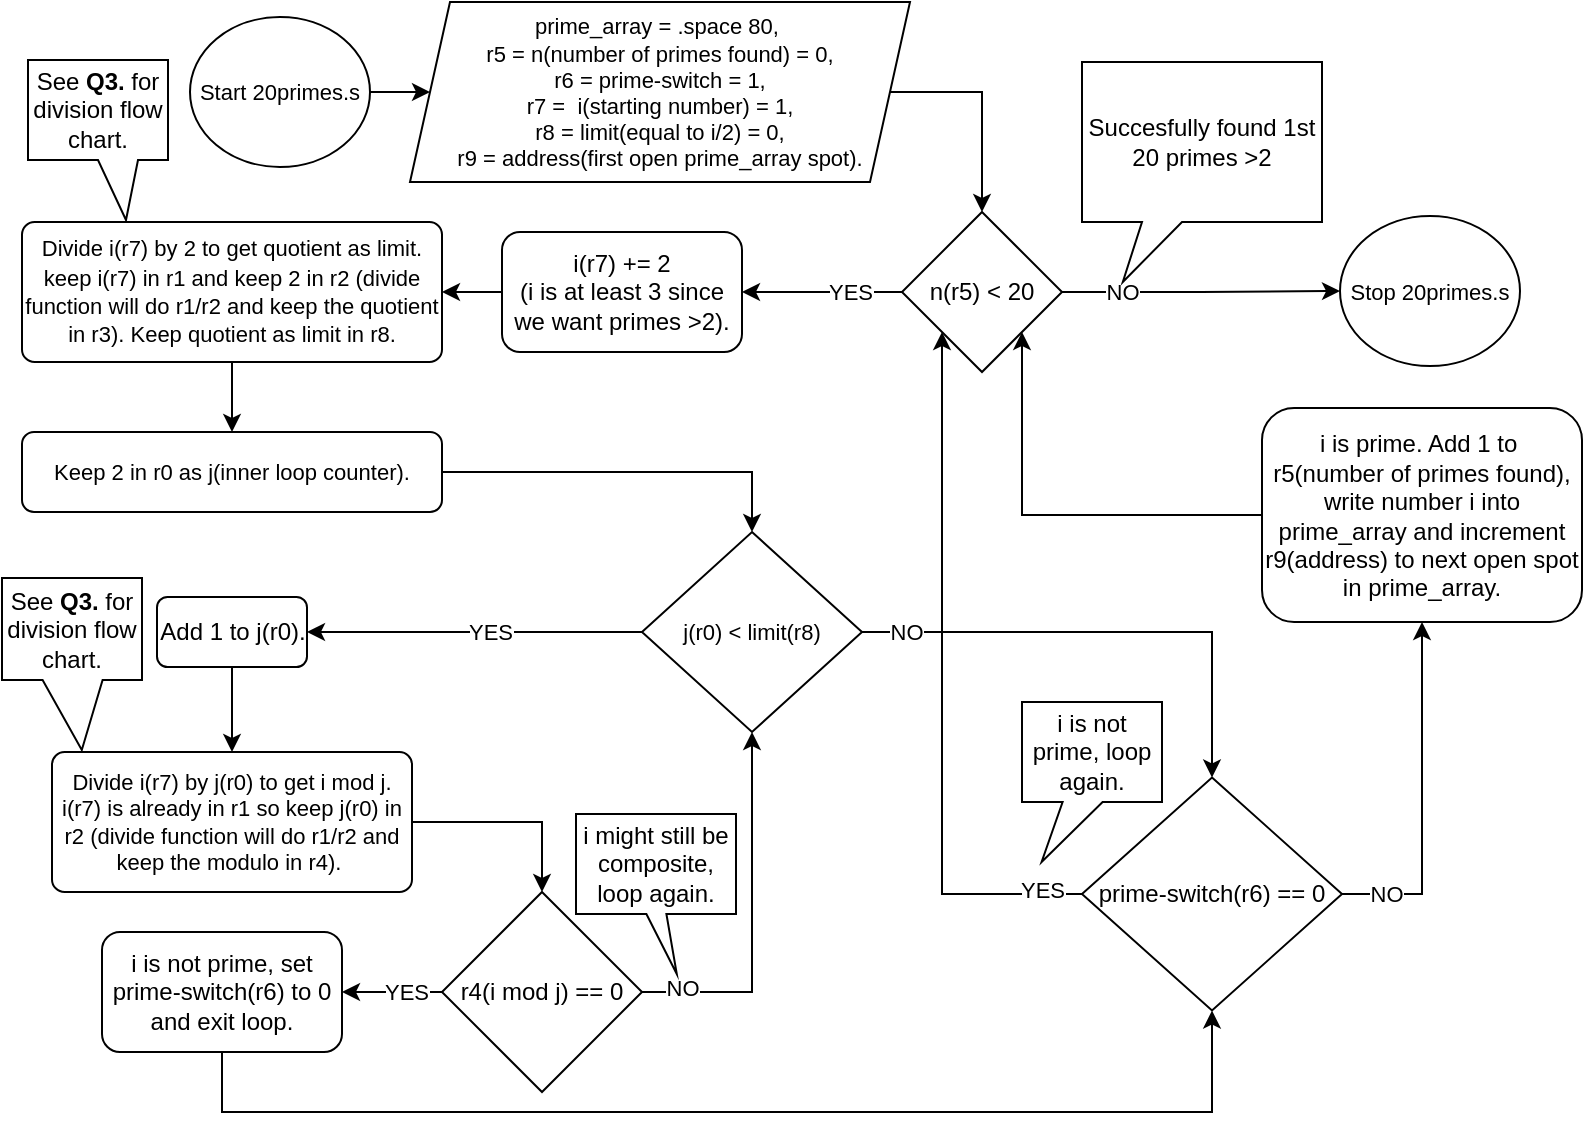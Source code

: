 <mxfile version="24.7.17">
  <diagram id="C5RBs43oDa-KdzZeNtuy" name="Page-1">
    <mxGraphModel dx="572" dy="313" grid="1" gridSize="10" guides="1" tooltips="1" connect="1" arrows="1" fold="1" page="1" pageScale="1" pageWidth="827" pageHeight="1169" math="0" shadow="0">
      <root>
        <mxCell id="WIyWlLk6GJQsqaUBKTNV-0" />
        <mxCell id="WIyWlLk6GJQsqaUBKTNV-1" parent="WIyWlLk6GJQsqaUBKTNV-0" />
        <mxCell id="cQ4_4YdVN7kmOieFbHOs-3" style="edgeStyle=orthogonalEdgeStyle;rounded=0;orthogonalLoop=1;jettySize=auto;html=1;" parent="WIyWlLk6GJQsqaUBKTNV-1" source="cQ4_4YdVN7kmOieFbHOs-0" target="cQ4_4YdVN7kmOieFbHOs-2" edge="1">
          <mxGeometry relative="1" as="geometry" />
        </mxCell>
        <mxCell id="cQ4_4YdVN7kmOieFbHOs-0" value="Start 20primes.s" style="ellipse;whiteSpace=wrap;html=1;fontSize=11;" parent="WIyWlLk6GJQsqaUBKTNV-1" vertex="1">
          <mxGeometry x="114" y="67.5" width="90" height="75" as="geometry" />
        </mxCell>
        <mxCell id="J-oFv2lPrlL1pE4jfR2Q-45" style="edgeStyle=orthogonalEdgeStyle;rounded=0;orthogonalLoop=1;jettySize=auto;html=1;entryX=0.5;entryY=0;entryDx=0;entryDy=0;exitX=1;exitY=0.5;exitDx=0;exitDy=0;" edge="1" parent="WIyWlLk6GJQsqaUBKTNV-1" source="cQ4_4YdVN7kmOieFbHOs-2" target="J-oFv2lPrlL1pE4jfR2Q-0">
          <mxGeometry relative="1" as="geometry">
            <Array as="points">
              <mxPoint x="510" y="105" />
            </Array>
          </mxGeometry>
        </mxCell>
        <mxCell id="cQ4_4YdVN7kmOieFbHOs-2" value="&lt;font style=&quot;font-size: 11px;&quot;&gt;prime_array = .space 80,&amp;nbsp;&lt;/font&gt;&lt;div style=&quot;font-size: 11px;&quot;&gt;&lt;font style=&quot;font-size: 11px;&quot;&gt;r5 = n(number of primes found) = 0,&lt;/font&gt;&lt;/div&gt;&lt;div style=&quot;font-size: 11px;&quot;&gt;&lt;font style=&quot;font-size: 11px;&quot;&gt;r6 = prime-switch = 1,&lt;/font&gt;&lt;/div&gt;&lt;div style=&quot;font-size: 11px;&quot;&gt;&lt;font style=&quot;font-size: 11px;&quot;&gt;r7 =&amp;nbsp; i(starting number) = 1,&lt;/font&gt;&lt;/div&gt;&lt;div style=&quot;font-size: 11px;&quot;&gt;&lt;font style=&quot;font-size: 11px;&quot;&gt;r8 = limit(equal to i/2) = 0,&lt;/font&gt;&lt;/div&gt;&lt;div style=&quot;font-size: 11px;&quot;&gt;&lt;font style=&quot;font-size: 11px;&quot;&gt;r9 = address(first open prime_array spot).&lt;/font&gt;&lt;/div&gt;" style="shape=parallelogram;perimeter=parallelogramPerimeter;whiteSpace=wrap;html=1;fixedSize=1;" parent="WIyWlLk6GJQsqaUBKTNV-1" vertex="1">
          <mxGeometry x="224" y="60" width="250" height="90" as="geometry" />
        </mxCell>
        <mxCell id="J-oFv2lPrlL1pE4jfR2Q-4" value="YES" style="edgeStyle=orthogonalEdgeStyle;rounded=0;orthogonalLoop=1;jettySize=auto;html=1;exitX=0;exitY=0.5;exitDx=0;exitDy=0;entryX=1;entryY=0.5;entryDx=0;entryDy=0;" edge="1" parent="WIyWlLk6GJQsqaUBKTNV-1" source="J-oFv2lPrlL1pE4jfR2Q-0" target="J-oFv2lPrlL1pE4jfR2Q-3">
          <mxGeometry x="-0.333" relative="1" as="geometry">
            <mxPoint as="offset" />
          </mxGeometry>
        </mxCell>
        <mxCell id="J-oFv2lPrlL1pE4jfR2Q-61" value="NO" style="edgeStyle=orthogonalEdgeStyle;rounded=0;orthogonalLoop=1;jettySize=auto;html=1;entryX=0;entryY=0.5;entryDx=0;entryDy=0;" edge="1" parent="WIyWlLk6GJQsqaUBKTNV-1" source="J-oFv2lPrlL1pE4jfR2Q-0" target="J-oFv2lPrlL1pE4jfR2Q-60">
          <mxGeometry x="-0.57" relative="1" as="geometry">
            <mxPoint as="offset" />
          </mxGeometry>
        </mxCell>
        <mxCell id="J-oFv2lPrlL1pE4jfR2Q-0" value="n(r5) &amp;lt; 20" style="rhombus;whiteSpace=wrap;html=1;" vertex="1" parent="WIyWlLk6GJQsqaUBKTNV-1">
          <mxGeometry x="470" y="165" width="80" height="80" as="geometry" />
        </mxCell>
        <mxCell id="J-oFv2lPrlL1pE4jfR2Q-11" style="edgeStyle=orthogonalEdgeStyle;rounded=0;orthogonalLoop=1;jettySize=auto;html=1;entryX=1;entryY=0.5;entryDx=0;entryDy=0;" edge="1" parent="WIyWlLk6GJQsqaUBKTNV-1" source="J-oFv2lPrlL1pE4jfR2Q-3" target="J-oFv2lPrlL1pE4jfR2Q-5">
          <mxGeometry relative="1" as="geometry" />
        </mxCell>
        <mxCell id="J-oFv2lPrlL1pE4jfR2Q-3" value="i(r7) += 2&lt;div&gt;(i is at least 3 since we want primes &amp;gt;2).&lt;/div&gt;" style="rounded=1;whiteSpace=wrap;html=1;" vertex="1" parent="WIyWlLk6GJQsqaUBKTNV-1">
          <mxGeometry x="270" y="175" width="120" height="60" as="geometry" />
        </mxCell>
        <mxCell id="J-oFv2lPrlL1pE4jfR2Q-13" style="edgeStyle=orthogonalEdgeStyle;rounded=0;orthogonalLoop=1;jettySize=auto;html=1;entryX=0.5;entryY=0;entryDx=0;entryDy=0;" edge="1" parent="WIyWlLk6GJQsqaUBKTNV-1" source="J-oFv2lPrlL1pE4jfR2Q-5" target="J-oFv2lPrlL1pE4jfR2Q-9">
          <mxGeometry relative="1" as="geometry" />
        </mxCell>
        <mxCell id="J-oFv2lPrlL1pE4jfR2Q-5" value="&lt;div style=&quot;font-size: 11px;&quot;&gt;&lt;font style=&quot;font-size: 11px;&quot;&gt;Divide i(r7) by 2 to get quotient as limit.&lt;/font&gt;&lt;/div&gt;&lt;font style=&quot;font-size: 11px;&quot;&gt;keep i(r7) in r1 and keep 2 in r2 (divide function will do r1/r2 and keep the quotient in r3). Keep quotient as limit in r8.&lt;/font&gt;&lt;span style=&quot;color: rgba(0, 0, 0, 0); font-family: monospace; font-size: 0px; text-align: start; text-wrap: nowrap; background-color: initial;&quot;&gt;%3CmxGraphModel%3E%3Croot%3E%3CmxCell%20id%3D%220%22%2F%3E%3CmxCell%20id%3D%221%22%20parent%3D%220%22%2F%3E%3CmxCell%20id%3D%222%22%20value%3D%22n(r5)%26amp%3Bnbsp%3B%22%20style%3D%22rhombus%3BwhiteSpace%3Dwrap%3Bhtml%3D1%3B%22%20vertex%3D%221%22%20parent%3D%221%22%3E%3CmxGeometry%20x%3D%22480%22%20y%3D%2290%22%20width%3D%2280%22%20height%3D%2280%22%20as%3D%22geometry%22%2F%3E%3C%2FmxCell%3E%3C%2Froot%3E%3C%2FmxGraphModel%3E&lt;/span&gt;" style="rounded=1;whiteSpace=wrap;html=1;arcSize=9;" vertex="1" parent="WIyWlLk6GJQsqaUBKTNV-1">
          <mxGeometry x="30" y="170" width="210" height="70" as="geometry" />
        </mxCell>
        <mxCell id="J-oFv2lPrlL1pE4jfR2Q-25" style="edgeStyle=orthogonalEdgeStyle;rounded=0;orthogonalLoop=1;jettySize=auto;html=1;entryX=0.5;entryY=0;entryDx=0;entryDy=0;exitX=1;exitY=0.5;exitDx=0;exitDy=0;" edge="1" parent="WIyWlLk6GJQsqaUBKTNV-1" source="J-oFv2lPrlL1pE4jfR2Q-9" target="J-oFv2lPrlL1pE4jfR2Q-14">
          <mxGeometry relative="1" as="geometry">
            <mxPoint x="320" y="295" as="targetPoint" />
          </mxGeometry>
        </mxCell>
        <mxCell id="J-oFv2lPrlL1pE4jfR2Q-9" value="&lt;font style=&quot;font-size: 11px;&quot;&gt;Keep 2 in r0 as j(inner loop counter).&lt;/font&gt;" style="rounded=1;whiteSpace=wrap;html=1;" vertex="1" parent="WIyWlLk6GJQsqaUBKTNV-1">
          <mxGeometry x="30" y="275" width="210" height="40" as="geometry" />
        </mxCell>
        <mxCell id="J-oFv2lPrlL1pE4jfR2Q-17" style="edgeStyle=orthogonalEdgeStyle;rounded=0;orthogonalLoop=1;jettySize=auto;html=1;" edge="1" parent="WIyWlLk6GJQsqaUBKTNV-1" source="J-oFv2lPrlL1pE4jfR2Q-14" target="J-oFv2lPrlL1pE4jfR2Q-15">
          <mxGeometry relative="1" as="geometry" />
        </mxCell>
        <mxCell id="J-oFv2lPrlL1pE4jfR2Q-18" value="YES" style="edgeLabel;html=1;align=center;verticalAlign=middle;resizable=0;points=[];" vertex="1" connectable="0" parent="J-oFv2lPrlL1pE4jfR2Q-17">
          <mxGeometry x="-0.094" relative="1" as="geometry">
            <mxPoint as="offset" />
          </mxGeometry>
        </mxCell>
        <mxCell id="J-oFv2lPrlL1pE4jfR2Q-38" style="edgeStyle=orthogonalEdgeStyle;rounded=0;orthogonalLoop=1;jettySize=auto;html=1;exitX=1;exitY=0.5;exitDx=0;exitDy=0;entryX=0.5;entryY=0;entryDx=0;entryDy=0;" edge="1" parent="WIyWlLk6GJQsqaUBKTNV-1" source="J-oFv2lPrlL1pE4jfR2Q-14" target="J-oFv2lPrlL1pE4jfR2Q-49">
          <mxGeometry relative="1" as="geometry">
            <mxPoint x="520" y="455" as="targetPoint" />
            <Array as="points">
              <mxPoint x="625" y="375" />
            </Array>
          </mxGeometry>
        </mxCell>
        <mxCell id="J-oFv2lPrlL1pE4jfR2Q-39" value="NO" style="edgeLabel;html=1;align=center;verticalAlign=middle;resizable=0;points=[];" vertex="1" connectable="0" parent="J-oFv2lPrlL1pE4jfR2Q-38">
          <mxGeometry x="-0.939" y="-2" relative="1" as="geometry">
            <mxPoint x="14" y="-2" as="offset" />
          </mxGeometry>
        </mxCell>
        <mxCell id="J-oFv2lPrlL1pE4jfR2Q-14" value="&lt;font style=&quot;font-size: 11px;&quot;&gt;j(r0) &amp;lt; limit(r8)&lt;/font&gt;" style="rhombus;whiteSpace=wrap;html=1;" vertex="1" parent="WIyWlLk6GJQsqaUBKTNV-1">
          <mxGeometry x="340" y="325" width="110" height="100" as="geometry" />
        </mxCell>
        <mxCell id="J-oFv2lPrlL1pE4jfR2Q-23" style="edgeStyle=orthogonalEdgeStyle;rounded=0;orthogonalLoop=1;jettySize=auto;html=1;entryX=0.5;entryY=0;entryDx=0;entryDy=0;" edge="1" parent="WIyWlLk6GJQsqaUBKTNV-1" source="J-oFv2lPrlL1pE4jfR2Q-15" target="J-oFv2lPrlL1pE4jfR2Q-19">
          <mxGeometry relative="1" as="geometry" />
        </mxCell>
        <mxCell id="J-oFv2lPrlL1pE4jfR2Q-15" value="Add 1 to j(r0)." style="rounded=1;whiteSpace=wrap;html=1;" vertex="1" parent="WIyWlLk6GJQsqaUBKTNV-1">
          <mxGeometry x="97.5" y="357.5" width="75" height="35" as="geometry" />
        </mxCell>
        <mxCell id="J-oFv2lPrlL1pE4jfR2Q-27" style="edgeStyle=orthogonalEdgeStyle;rounded=0;orthogonalLoop=1;jettySize=auto;html=1;entryX=0.5;entryY=0;entryDx=0;entryDy=0;" edge="1" parent="WIyWlLk6GJQsqaUBKTNV-1" source="J-oFv2lPrlL1pE4jfR2Q-19" target="J-oFv2lPrlL1pE4jfR2Q-26">
          <mxGeometry relative="1" as="geometry" />
        </mxCell>
        <mxCell id="J-oFv2lPrlL1pE4jfR2Q-19" value="&lt;div style=&quot;font-size: 11px;&quot;&gt;&lt;font style=&quot;font-size: 11px;&quot;&gt;Divide i(r7) by j(r0) to get i mod j. &lt;/font&gt;&lt;font style=&quot;background-color: initial;&quot;&gt;i(r7) is already in r1 so keep j(r0) in r2 (divide function will do r1/r2 and keep the modulo in r4). &lt;/font&gt;&lt;span style=&quot;background-color: initial; text-wrap: nowrap; color: rgba(0, 0, 0, 0); font-family: monospace; text-align: start; font-size: 0px;&quot;&gt;3CmxGraphModel%3E%3Croot%3E%3CmxCell%20id%3D%220%22%2F%3E%3CmxCell%20id%3D%221%22%20parent%3D%220%22%2F%3E%3CmxCell%20id%3D%222%22%20value%3D%22n(r5)%26amp%3Bnbsp%3B%22%20style%3D%22rhombus%3BwhiteSpace%3Dwrap%3Bhtml%3D1%3B%22%20vertex%3D%221%22%20parent%3D%221%22%3E%3CmxGeometry%20x%3D%22480%22%20y%3D%2290%22%20width%3D%2280%22%20height%3D%2280%22%20as%3D%22geometry%22%2F%3E%3C%2FmxCell%3E%3C%2Froot%3E%3C%2FmxGraphModel%3E&lt;/span&gt;&lt;/div&gt;" style="rounded=1;whiteSpace=wrap;html=1;arcSize=9;" vertex="1" parent="WIyWlLk6GJQsqaUBKTNV-1">
          <mxGeometry x="45" y="435" width="180" height="70" as="geometry" />
        </mxCell>
        <mxCell id="J-oFv2lPrlL1pE4jfR2Q-32" style="edgeStyle=orthogonalEdgeStyle;rounded=0;orthogonalLoop=1;jettySize=auto;html=1;exitX=0;exitY=0.5;exitDx=0;exitDy=0;" edge="1" parent="WIyWlLk6GJQsqaUBKTNV-1" source="J-oFv2lPrlL1pE4jfR2Q-26" target="J-oFv2lPrlL1pE4jfR2Q-28">
          <mxGeometry relative="1" as="geometry" />
        </mxCell>
        <mxCell id="J-oFv2lPrlL1pE4jfR2Q-37" value="YES" style="edgeLabel;html=1;align=center;verticalAlign=middle;resizable=0;points=[];" vertex="1" connectable="0" parent="J-oFv2lPrlL1pE4jfR2Q-32">
          <mxGeometry x="-0.04" relative="1" as="geometry">
            <mxPoint x="6" as="offset" />
          </mxGeometry>
        </mxCell>
        <mxCell id="J-oFv2lPrlL1pE4jfR2Q-35" style="edgeStyle=orthogonalEdgeStyle;rounded=0;orthogonalLoop=1;jettySize=auto;html=1;exitX=1;exitY=0.5;exitDx=0;exitDy=0;" edge="1" parent="WIyWlLk6GJQsqaUBKTNV-1" source="J-oFv2lPrlL1pE4jfR2Q-26" target="J-oFv2lPrlL1pE4jfR2Q-14">
          <mxGeometry relative="1" as="geometry" />
        </mxCell>
        <mxCell id="J-oFv2lPrlL1pE4jfR2Q-36" value="NO" style="edgeLabel;html=1;align=center;verticalAlign=middle;resizable=0;points=[];" vertex="1" connectable="0" parent="J-oFv2lPrlL1pE4jfR2Q-35">
          <mxGeometry x="-0.788" y="2" relative="1" as="geometry">
            <mxPoint as="offset" />
          </mxGeometry>
        </mxCell>
        <mxCell id="J-oFv2lPrlL1pE4jfR2Q-26" value="r4(i mod j) == 0" style="rhombus;whiteSpace=wrap;html=1;" vertex="1" parent="WIyWlLk6GJQsqaUBKTNV-1">
          <mxGeometry x="240" y="505" width="100" height="100" as="geometry" />
        </mxCell>
        <mxCell id="J-oFv2lPrlL1pE4jfR2Q-41" style="edgeStyle=orthogonalEdgeStyle;rounded=0;orthogonalLoop=1;jettySize=auto;html=1;exitX=0.5;exitY=1;exitDx=0;exitDy=0;entryX=0.5;entryY=1;entryDx=0;entryDy=0;" edge="1" parent="WIyWlLk6GJQsqaUBKTNV-1" source="J-oFv2lPrlL1pE4jfR2Q-28" target="J-oFv2lPrlL1pE4jfR2Q-49">
          <mxGeometry relative="1" as="geometry">
            <mxPoint x="520" y="535" as="targetPoint" />
            <Array as="points">
              <mxPoint x="130" y="615" />
              <mxPoint x="625" y="615" />
            </Array>
          </mxGeometry>
        </mxCell>
        <mxCell id="J-oFv2lPrlL1pE4jfR2Q-28" value="i is not prime, set prime-switch(r6) to 0 and exit loop." style="rounded=1;whiteSpace=wrap;html=1;" vertex="1" parent="WIyWlLk6GJQsqaUBKTNV-1">
          <mxGeometry x="70" y="525" width="120" height="60" as="geometry" />
        </mxCell>
        <mxCell id="J-oFv2lPrlL1pE4jfR2Q-40" value="i might still be composite, loop again." style="shape=callout;whiteSpace=wrap;html=1;perimeter=calloutPerimeter;size=30;position=0.44;position2=0.63;base=10;" vertex="1" parent="WIyWlLk6GJQsqaUBKTNV-1">
          <mxGeometry x="307" y="466" width="80" height="80" as="geometry" />
        </mxCell>
        <mxCell id="J-oFv2lPrlL1pE4jfR2Q-46" value="See &lt;b&gt;Q3.&lt;/b&gt;&amp;nbsp;for division flow chart." style="shape=callout;whiteSpace=wrap;html=1;perimeter=calloutPerimeter;position2=0.7;" vertex="1" parent="WIyWlLk6GJQsqaUBKTNV-1">
          <mxGeometry x="33" y="89" width="70" height="80" as="geometry" />
        </mxCell>
        <mxCell id="J-oFv2lPrlL1pE4jfR2Q-48" value="See &lt;b&gt;Q3.&lt;/b&gt;&amp;nbsp;for division flow chart." style="shape=callout;whiteSpace=wrap;html=1;perimeter=calloutPerimeter;position2=0.57;size=35;position=0.29;base=30;" vertex="1" parent="WIyWlLk6GJQsqaUBKTNV-1">
          <mxGeometry x="20" y="348" width="70" height="86" as="geometry" />
        </mxCell>
        <mxCell id="J-oFv2lPrlL1pE4jfR2Q-52" style="edgeStyle=orthogonalEdgeStyle;rounded=0;orthogonalLoop=1;jettySize=auto;html=1;entryX=0;entryY=1;entryDx=0;entryDy=0;exitX=0;exitY=0.5;exitDx=0;exitDy=0;" edge="1" parent="WIyWlLk6GJQsqaUBKTNV-1" source="J-oFv2lPrlL1pE4jfR2Q-49" target="J-oFv2lPrlL1pE4jfR2Q-0">
          <mxGeometry relative="1" as="geometry">
            <mxPoint x="500" y="290" as="targetPoint" />
          </mxGeometry>
        </mxCell>
        <mxCell id="J-oFv2lPrlL1pE4jfR2Q-53" value="YES" style="edgeLabel;html=1;align=center;verticalAlign=middle;resizable=0;points=[];" vertex="1" connectable="0" parent="J-oFv2lPrlL1pE4jfR2Q-52">
          <mxGeometry x="-0.882" y="-2" relative="1" as="geometry">
            <mxPoint as="offset" />
          </mxGeometry>
        </mxCell>
        <mxCell id="J-oFv2lPrlL1pE4jfR2Q-56" style="edgeStyle=orthogonalEdgeStyle;rounded=0;orthogonalLoop=1;jettySize=auto;html=1;exitX=1;exitY=0.5;exitDx=0;exitDy=0;entryX=0.5;entryY=1;entryDx=0;entryDy=0;" edge="1" parent="WIyWlLk6GJQsqaUBKTNV-1" source="J-oFv2lPrlL1pE4jfR2Q-49" target="J-oFv2lPrlL1pE4jfR2Q-55">
          <mxGeometry relative="1" as="geometry" />
        </mxCell>
        <mxCell id="J-oFv2lPrlL1pE4jfR2Q-57" value="NO" style="edgeLabel;html=1;align=center;verticalAlign=middle;resizable=0;points=[];" vertex="1" connectable="0" parent="J-oFv2lPrlL1pE4jfR2Q-56">
          <mxGeometry x="-0.756" relative="1" as="geometry">
            <mxPoint as="offset" />
          </mxGeometry>
        </mxCell>
        <mxCell id="J-oFv2lPrlL1pE4jfR2Q-49" value="prime-switch(r6) == 0" style="rhombus;whiteSpace=wrap;html=1;" vertex="1" parent="WIyWlLk6GJQsqaUBKTNV-1">
          <mxGeometry x="560" y="447.75" width="130" height="116.5" as="geometry" />
        </mxCell>
        <mxCell id="J-oFv2lPrlL1pE4jfR2Q-54" value="i is not prime, loop again." style="shape=callout;whiteSpace=wrap;html=1;perimeter=calloutPerimeter;size=30;position=0.29;position2=0.14;" vertex="1" parent="WIyWlLk6GJQsqaUBKTNV-1">
          <mxGeometry x="530" y="410" width="70" height="80" as="geometry" />
        </mxCell>
        <mxCell id="J-oFv2lPrlL1pE4jfR2Q-59" style="edgeStyle=orthogonalEdgeStyle;rounded=0;orthogonalLoop=1;jettySize=auto;html=1;entryX=1;entryY=1;entryDx=0;entryDy=0;" edge="1" parent="WIyWlLk6GJQsqaUBKTNV-1" source="J-oFv2lPrlL1pE4jfR2Q-55" target="J-oFv2lPrlL1pE4jfR2Q-0">
          <mxGeometry relative="1" as="geometry" />
        </mxCell>
        <mxCell id="J-oFv2lPrlL1pE4jfR2Q-55" value="i is prime. Add 1 to&amp;nbsp;&lt;div&gt;r5(number of primes found), write number i into prime_array and increment r9(address) to next open spot in prime_array.&lt;/div&gt;" style="rounded=1;whiteSpace=wrap;html=1;" vertex="1" parent="WIyWlLk6GJQsqaUBKTNV-1">
          <mxGeometry x="650" y="263" width="160" height="107" as="geometry" />
        </mxCell>
        <mxCell id="J-oFv2lPrlL1pE4jfR2Q-60" value="Stop 20primes.s" style="ellipse;whiteSpace=wrap;html=1;fontSize=11;" vertex="1" parent="WIyWlLk6GJQsqaUBKTNV-1">
          <mxGeometry x="689" y="167" width="90" height="75" as="geometry" />
        </mxCell>
        <mxCell id="J-oFv2lPrlL1pE4jfR2Q-63" value="Succesfully found 1st 20 primes &amp;gt;2" style="shape=callout;whiteSpace=wrap;html=1;perimeter=calloutPerimeter;size=30;position=0.25;position2=0.17;" vertex="1" parent="WIyWlLk6GJQsqaUBKTNV-1">
          <mxGeometry x="560" y="90" width="120" height="110" as="geometry" />
        </mxCell>
      </root>
    </mxGraphModel>
  </diagram>
</mxfile>
